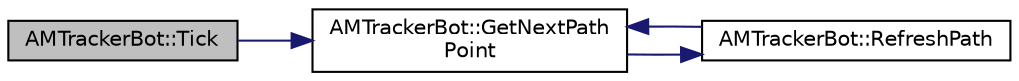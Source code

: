 digraph "AMTrackerBot::Tick"
{
 // LATEX_PDF_SIZE
  edge [fontname="Helvetica",fontsize="10",labelfontname="Helvetica",labelfontsize="10"];
  node [fontname="Helvetica",fontsize="10",shape=record];
  rankdir="LR";
  Node1 [label="AMTrackerBot::Tick",height=0.2,width=0.4,color="black", fillcolor="grey75", style="filled", fontcolor="black",tooltip=" "];
  Node1 -> Node2 [color="midnightblue",fontsize="10",style="solid",fontname="Helvetica"];
  Node2 [label="AMTrackerBot::GetNextPath\lPoint",height=0.2,width=0.4,color="black", fillcolor="white", style="filled",URL="$class_a_m_tracker_bot.html#a3f8cc503de9363c409af0a5e33918e73",tooltip=" "];
  Node2 -> Node3 [color="midnightblue",fontsize="10",style="solid",fontname="Helvetica"];
  Node3 [label="AMTrackerBot::RefreshPath",height=0.2,width=0.4,color="black", fillcolor="white", style="filled",URL="$class_a_m_tracker_bot.html#a809b8e901d148cb1f86b7dc648b7cd6b",tooltip=" "];
  Node3 -> Node2 [color="midnightblue",fontsize="10",style="solid",fontname="Helvetica"];
}
